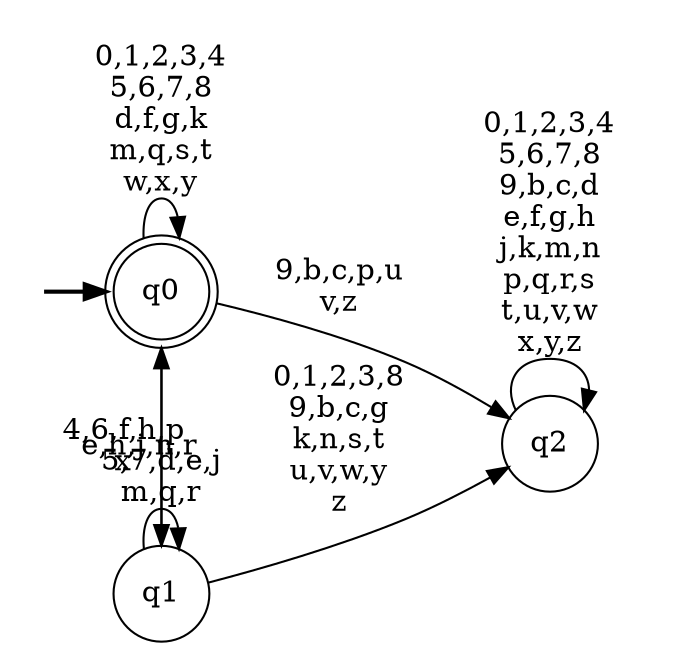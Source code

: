 digraph BlueStar {
__start0 [style = invis, shape = none, label = "", width = 0, height = 0];

rankdir=LR;
size="8,5";

s0 [style="rounded,filled", color="black", fillcolor="white" shape="doublecircle", label="q0"];
s1 [style="filled", color="black", fillcolor="white" shape="circle", label="q1"];
s2 [style="filled", color="black", fillcolor="white" shape="circle", label="q2"];
subgraph cluster_main { 
	graph [pad=".75", ranksep="0.15", nodesep="0.15"];
	 style=invis; 
	__start0 -> s0 [penwidth=2];
}
s0 -> s0 [label="0,1,2,3,4\n5,6,7,8\nd,f,g,k\nm,q,s,t\nw,x,y"];
s0 -> s1 [label="e,h,j,n,r"];
s0 -> s2 [label="9,b,c,p,u\nv,z"];
s1 -> s0 [label="4,6,f,h,p\nx"];
s1 -> s1 [label="5,7,d,e,j\nm,q,r"];
s1 -> s2 [label="0,1,2,3,8\n9,b,c,g\nk,n,s,t\nu,v,w,y\nz"];
s2 -> s2 [label="0,1,2,3,4\n5,6,7,8\n9,b,c,d\ne,f,g,h\nj,k,m,n\np,q,r,s\nt,u,v,w\nx,y,z"];

}